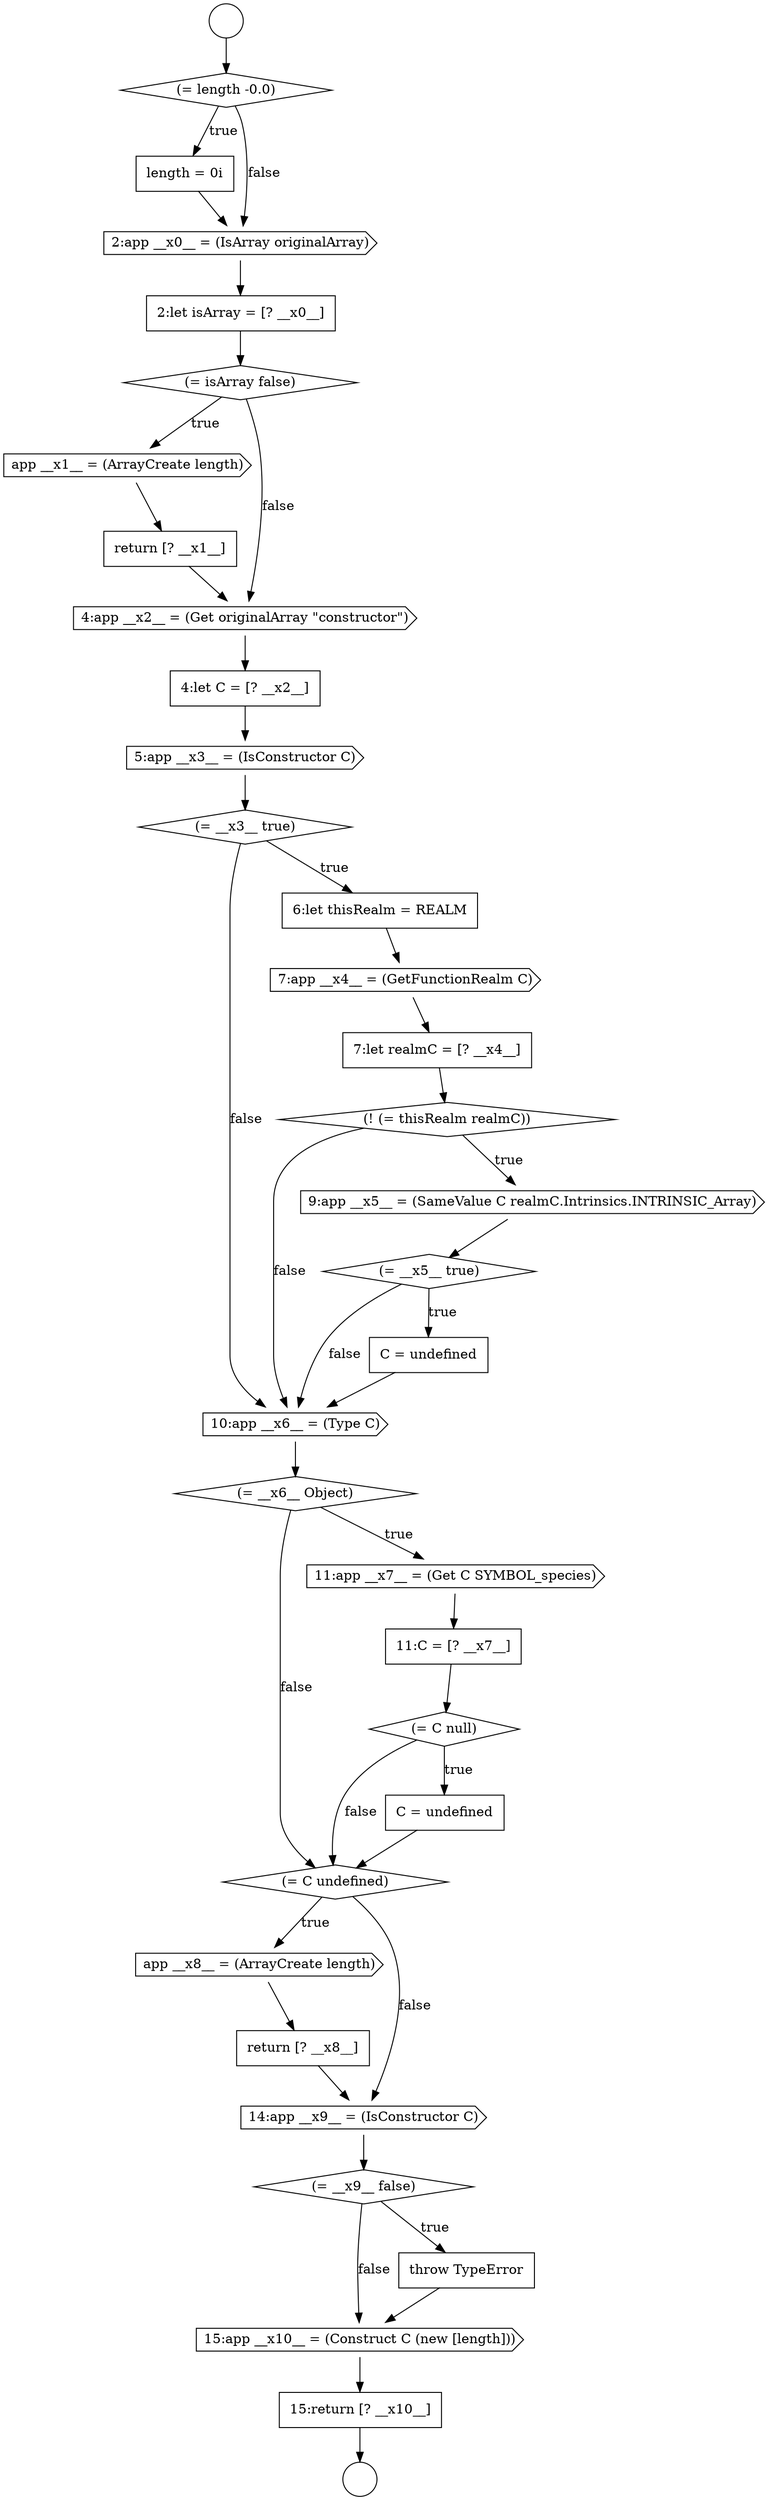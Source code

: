 digraph {
  node2163 [shape=cds, label=<<font color="black">5:app __x3__ = (IsConstructor C)</font>> color="black" fillcolor="white" style=filled]
  node2173 [shape=diamond, label=<<font color="black">(= __x6__ Object)</font>> color="black" fillcolor="white" style=filled]
  node2185 [shape=none, margin=0, label=<<font color="black">
    <table border="0" cellborder="1" cellspacing="0" cellpadding="10">
      <tr><td align="left">15:return [? __x10__]</td></tr>
    </table>
  </font>> color="black" fillcolor="white" style=filled]
  node2178 [shape=diamond, label=<<font color="black">(= C undefined)</font>> color="black" fillcolor="white" style=filled]
  node2154 [shape=diamond, label=<<font color="black">(= length -0.0)</font>> color="black" fillcolor="white" style=filled]
  node2164 [shape=diamond, label=<<font color="black">(= __x3__ true)</font>> color="black" fillcolor="white" style=filled]
  node2157 [shape=none, margin=0, label=<<font color="black">
    <table border="0" cellborder="1" cellspacing="0" cellpadding="10">
      <tr><td align="left">2:let isArray = [? __x0__]</td></tr>
    </table>
  </font>> color="black" fillcolor="white" style=filled]
  node2172 [shape=cds, label=<<font color="black">10:app __x6__ = (Type C)</font>> color="black" fillcolor="white" style=filled]
  node2153 [shape=circle label=" " color="black" fillcolor="white" style=filled]
  node2176 [shape=diamond, label=<<font color="black">(= C null)</font>> color="black" fillcolor="white" style=filled]
  node2165 [shape=none, margin=0, label=<<font color="black">
    <table border="0" cellborder="1" cellspacing="0" cellpadding="10">
      <tr><td align="left">6:let thisRealm = REALM</td></tr>
    </table>
  </font>> color="black" fillcolor="white" style=filled]
  node2155 [shape=none, margin=0, label=<<font color="black">
    <table border="0" cellborder="1" cellspacing="0" cellpadding="10">
      <tr><td align="left">length = 0i</td></tr>
    </table>
  </font>> color="black" fillcolor="white" style=filled]
  node2159 [shape=cds, label=<<font color="black">app __x1__ = (ArrayCreate length)</font>> color="black" fillcolor="white" style=filled]
  node2184 [shape=cds, label=<<font color="black">15:app __x10__ = (Construct C (new [length]))</font>> color="black" fillcolor="white" style=filled]
  node2168 [shape=diamond, label=<<font color="black">(! (= thisRealm realmC))</font>> color="black" fillcolor="white" style=filled]
  node2169 [shape=cds, label=<<font color="black">9:app __x5__ = (SameValue C realmC.Intrinsics.INTRINSIC_Array)</font>> color="black" fillcolor="white" style=filled]
  node2158 [shape=diamond, label=<<font color="black">(= isArray false)</font>> color="black" fillcolor="white" style=filled]
  node2179 [shape=cds, label=<<font color="black">app __x8__ = (ArrayCreate length)</font>> color="black" fillcolor="white" style=filled]
  node2181 [shape=cds, label=<<font color="black">14:app __x9__ = (IsConstructor C)</font>> color="black" fillcolor="white" style=filled]
  node2161 [shape=cds, label=<<font color="black">4:app __x2__ = (Get originalArray &quot;constructor&quot;)</font>> color="black" fillcolor="white" style=filled]
  node2166 [shape=cds, label=<<font color="black">7:app __x4__ = (GetFunctionRealm C)</font>> color="black" fillcolor="white" style=filled]
  node2180 [shape=none, margin=0, label=<<font color="black">
    <table border="0" cellborder="1" cellspacing="0" cellpadding="10">
      <tr><td align="left">return [? __x8__]</td></tr>
    </table>
  </font>> color="black" fillcolor="white" style=filled]
  node2182 [shape=diamond, label=<<font color="black">(= __x9__ false)</font>> color="black" fillcolor="white" style=filled]
  node2171 [shape=none, margin=0, label=<<font color="black">
    <table border="0" cellborder="1" cellspacing="0" cellpadding="10">
      <tr><td align="left">C = undefined</td></tr>
    </table>
  </font>> color="black" fillcolor="white" style=filled]
  node2156 [shape=cds, label=<<font color="black">2:app __x0__ = (IsArray originalArray)</font>> color="black" fillcolor="white" style=filled]
  node2175 [shape=none, margin=0, label=<<font color="black">
    <table border="0" cellborder="1" cellspacing="0" cellpadding="10">
      <tr><td align="left">11:C = [? __x7__]</td></tr>
    </table>
  </font>> color="black" fillcolor="white" style=filled]
  node2160 [shape=none, margin=0, label=<<font color="black">
    <table border="0" cellborder="1" cellspacing="0" cellpadding="10">
      <tr><td align="left">return [? __x1__]</td></tr>
    </table>
  </font>> color="black" fillcolor="white" style=filled]
  node2167 [shape=none, margin=0, label=<<font color="black">
    <table border="0" cellborder="1" cellspacing="0" cellpadding="10">
      <tr><td align="left">7:let realmC = [? __x4__]</td></tr>
    </table>
  </font>> color="black" fillcolor="white" style=filled]
  node2174 [shape=cds, label=<<font color="black">11:app __x7__ = (Get C SYMBOL_species)</font>> color="black" fillcolor="white" style=filled]
  node2152 [shape=circle label=" " color="black" fillcolor="white" style=filled]
  node2162 [shape=none, margin=0, label=<<font color="black">
    <table border="0" cellborder="1" cellspacing="0" cellpadding="10">
      <tr><td align="left">4:let C = [? __x2__]</td></tr>
    </table>
  </font>> color="black" fillcolor="white" style=filled]
  node2183 [shape=none, margin=0, label=<<font color="black">
    <table border="0" cellborder="1" cellspacing="0" cellpadding="10">
      <tr><td align="left">throw TypeError</td></tr>
    </table>
  </font>> color="black" fillcolor="white" style=filled]
  node2170 [shape=diamond, label=<<font color="black">(= __x5__ true)</font>> color="black" fillcolor="white" style=filled]
  node2177 [shape=none, margin=0, label=<<font color="black">
    <table border="0" cellborder="1" cellspacing="0" cellpadding="10">
      <tr><td align="left">C = undefined</td></tr>
    </table>
  </font>> color="black" fillcolor="white" style=filled]
  node2164 -> node2165 [label=<<font color="black">true</font>> color="black"]
  node2164 -> node2172 [label=<<font color="black">false</font>> color="black"]
  node2174 -> node2175 [ color="black"]
  node2165 -> node2166 [ color="black"]
  node2167 -> node2168 [ color="black"]
  node2162 -> node2163 [ color="black"]
  node2152 -> node2154 [ color="black"]
  node2175 -> node2176 [ color="black"]
  node2179 -> node2180 [ color="black"]
  node2170 -> node2171 [label=<<font color="black">true</font>> color="black"]
  node2170 -> node2172 [label=<<font color="black">false</font>> color="black"]
  node2184 -> node2185 [ color="black"]
  node2185 -> node2153 [ color="black"]
  node2181 -> node2182 [ color="black"]
  node2163 -> node2164 [ color="black"]
  node2176 -> node2177 [label=<<font color="black">true</font>> color="black"]
  node2176 -> node2178 [label=<<font color="black">false</font>> color="black"]
  node2169 -> node2170 [ color="black"]
  node2173 -> node2174 [label=<<font color="black">true</font>> color="black"]
  node2173 -> node2178 [label=<<font color="black">false</font>> color="black"]
  node2159 -> node2160 [ color="black"]
  node2160 -> node2161 [ color="black"]
  node2180 -> node2181 [ color="black"]
  node2166 -> node2167 [ color="black"]
  node2172 -> node2173 [ color="black"]
  node2155 -> node2156 [ color="black"]
  node2177 -> node2178 [ color="black"]
  node2154 -> node2155 [label=<<font color="black">true</font>> color="black"]
  node2154 -> node2156 [label=<<font color="black">false</font>> color="black"]
  node2171 -> node2172 [ color="black"]
  node2161 -> node2162 [ color="black"]
  node2182 -> node2183 [label=<<font color="black">true</font>> color="black"]
  node2182 -> node2184 [label=<<font color="black">false</font>> color="black"]
  node2156 -> node2157 [ color="black"]
  node2168 -> node2169 [label=<<font color="black">true</font>> color="black"]
  node2168 -> node2172 [label=<<font color="black">false</font>> color="black"]
  node2158 -> node2159 [label=<<font color="black">true</font>> color="black"]
  node2158 -> node2161 [label=<<font color="black">false</font>> color="black"]
  node2183 -> node2184 [ color="black"]
  node2157 -> node2158 [ color="black"]
  node2178 -> node2179 [label=<<font color="black">true</font>> color="black"]
  node2178 -> node2181 [label=<<font color="black">false</font>> color="black"]
}
